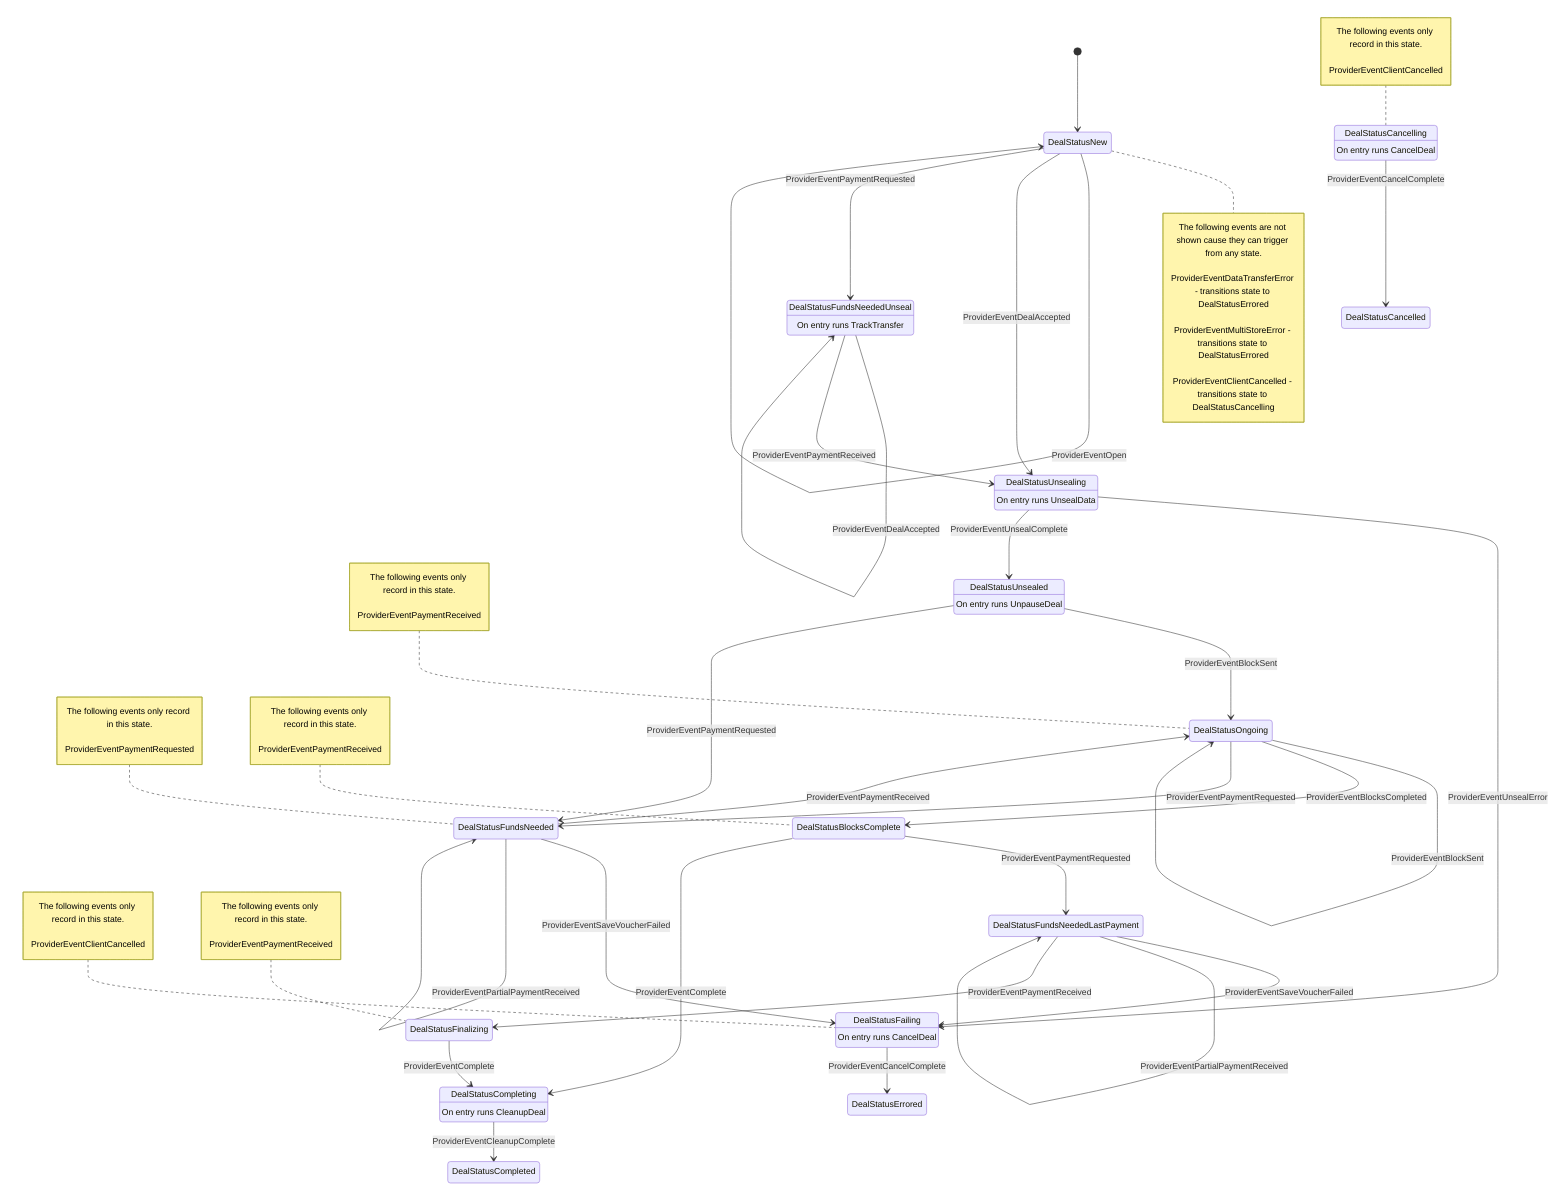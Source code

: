 stateDiagram-v2
	state "DealStatusNew" as DealStatusNew
	state "DealStatusUnsealing" as DealStatusUnsealing
	state "DealStatusUnsealed" as DealStatusUnsealed
	state "DealStatusFundsNeededUnseal" as DealStatusFundsNeededUnseal
	state "DealStatusFailing" as DealStatusFailing
	state "DealStatusFundsNeeded" as DealStatusFundsNeeded
	state "DealStatusOngoing" as DealStatusOngoing
	state "DealStatusFundsNeededLastPayment" as DealStatusFundsNeededLastPayment
	state "DealStatusCompleted" as DealStatusCompleted
	state "DealStatusErrored" as DealStatusErrored
	state "DealStatusBlocksComplete" as DealStatusBlocksComplete
	state "DealStatusFinalizing" as DealStatusFinalizing
	state "DealStatusCompleting" as DealStatusCompleting
	state "DealStatusCancelling" as DealStatusCancelling
	state "DealStatusCancelled" as DealStatusCancelled
	DealStatusUnsealing : On entry runs UnsealData
	DealStatusUnsealed : On entry runs UnpauseDeal
	DealStatusFundsNeededUnseal : On entry runs TrackTransfer
	DealStatusFailing : On entry runs CancelDeal
	DealStatusCompleting : On entry runs CleanupDeal
	DealStatusCancelling : On entry runs CancelDeal
	[*] --> DealStatusNew
	note right of DealStatusNew
		The following events are not shown cause they can trigger from any state.

		ProviderEventDataTransferError - transitions state to DealStatusErrored
		ProviderEventMultiStoreError - transitions state to DealStatusErrored
		ProviderEventClientCancelled - transitions state to DealStatusCancelling
	end note
	DealStatusNew --> DealStatusNew : ProviderEventOpen
	DealStatusNew --> DealStatusUnsealing : ProviderEventDealAccepted
	DealStatusFundsNeededUnseal --> DealStatusFundsNeededUnseal : ProviderEventDealAccepted
	DealStatusUnsealing --> DealStatusFailing : ProviderEventUnsealError
	DealStatusUnsealing --> DealStatusUnsealed : ProviderEventUnsealComplete
	DealStatusUnsealed --> DealStatusOngoing : ProviderEventBlockSent
	DealStatusOngoing --> DealStatusOngoing : ProviderEventBlockSent
	DealStatusOngoing --> DealStatusBlocksComplete : ProviderEventBlocksCompleted
	DealStatusNew --> DealStatusFundsNeededUnseal : ProviderEventPaymentRequested
	DealStatusUnsealed --> DealStatusFundsNeeded : ProviderEventPaymentRequested
	DealStatusOngoing --> DealStatusFundsNeeded : ProviderEventPaymentRequested
	DealStatusBlocksComplete --> DealStatusFundsNeededLastPayment : ProviderEventPaymentRequested
	DealStatusFundsNeeded --> DealStatusFailing : ProviderEventSaveVoucherFailed
	DealStatusFundsNeededLastPayment --> DealStatusFailing : ProviderEventSaveVoucherFailed
	DealStatusFundsNeeded --> DealStatusFundsNeeded : ProviderEventPartialPaymentReceived
	DealStatusFundsNeededLastPayment --> DealStatusFundsNeededLastPayment : ProviderEventPartialPaymentReceived
	DealStatusFundsNeededUnseal --> DealStatusUnsealing : ProviderEventPaymentReceived
	DealStatusFundsNeeded --> DealStatusOngoing : ProviderEventPaymentReceived
	DealStatusFundsNeededLastPayment --> DealStatusFinalizing : ProviderEventPaymentReceived
	DealStatusBlocksComplete --> DealStatusCompleting : ProviderEventComplete
	DealStatusFinalizing --> DealStatusCompleting : ProviderEventComplete
	DealStatusCompleting --> DealStatusCompleted : ProviderEventCleanupComplete
	DealStatusFailing --> DealStatusErrored : ProviderEventCancelComplete
	DealStatusCancelling --> DealStatusCancelled : ProviderEventCancelComplete

	note left of DealStatusFailing : The following events only record in this state.<br><br>ProviderEventClientCancelled


	note left of DealStatusFundsNeeded : The following events only record in this state.<br><br>ProviderEventPaymentRequested


	note left of DealStatusOngoing : The following events only record in this state.<br><br>ProviderEventPaymentReceived


	note left of DealStatusBlocksComplete : The following events only record in this state.<br><br>ProviderEventPaymentReceived


	note left of DealStatusFinalizing : The following events only record in this state.<br><br>ProviderEventPaymentReceived


	note left of DealStatusCancelling : The following events only record in this state.<br><br>ProviderEventClientCancelled
